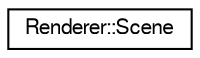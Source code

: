 digraph "Graphical Class Hierarchy"
{
  edge [fontname="FreeSans",fontsize="10",labelfontname="FreeSans",labelfontsize="10"];
  node [fontname="FreeSans",fontsize="10",shape=record];
  rankdir="LR";
  Node1 [label="Renderer::Scene",height=0.2,width=0.4,color="black", fillcolor="white", style="filled",URL="$classRenderer_1_1Scene.html"];
}
